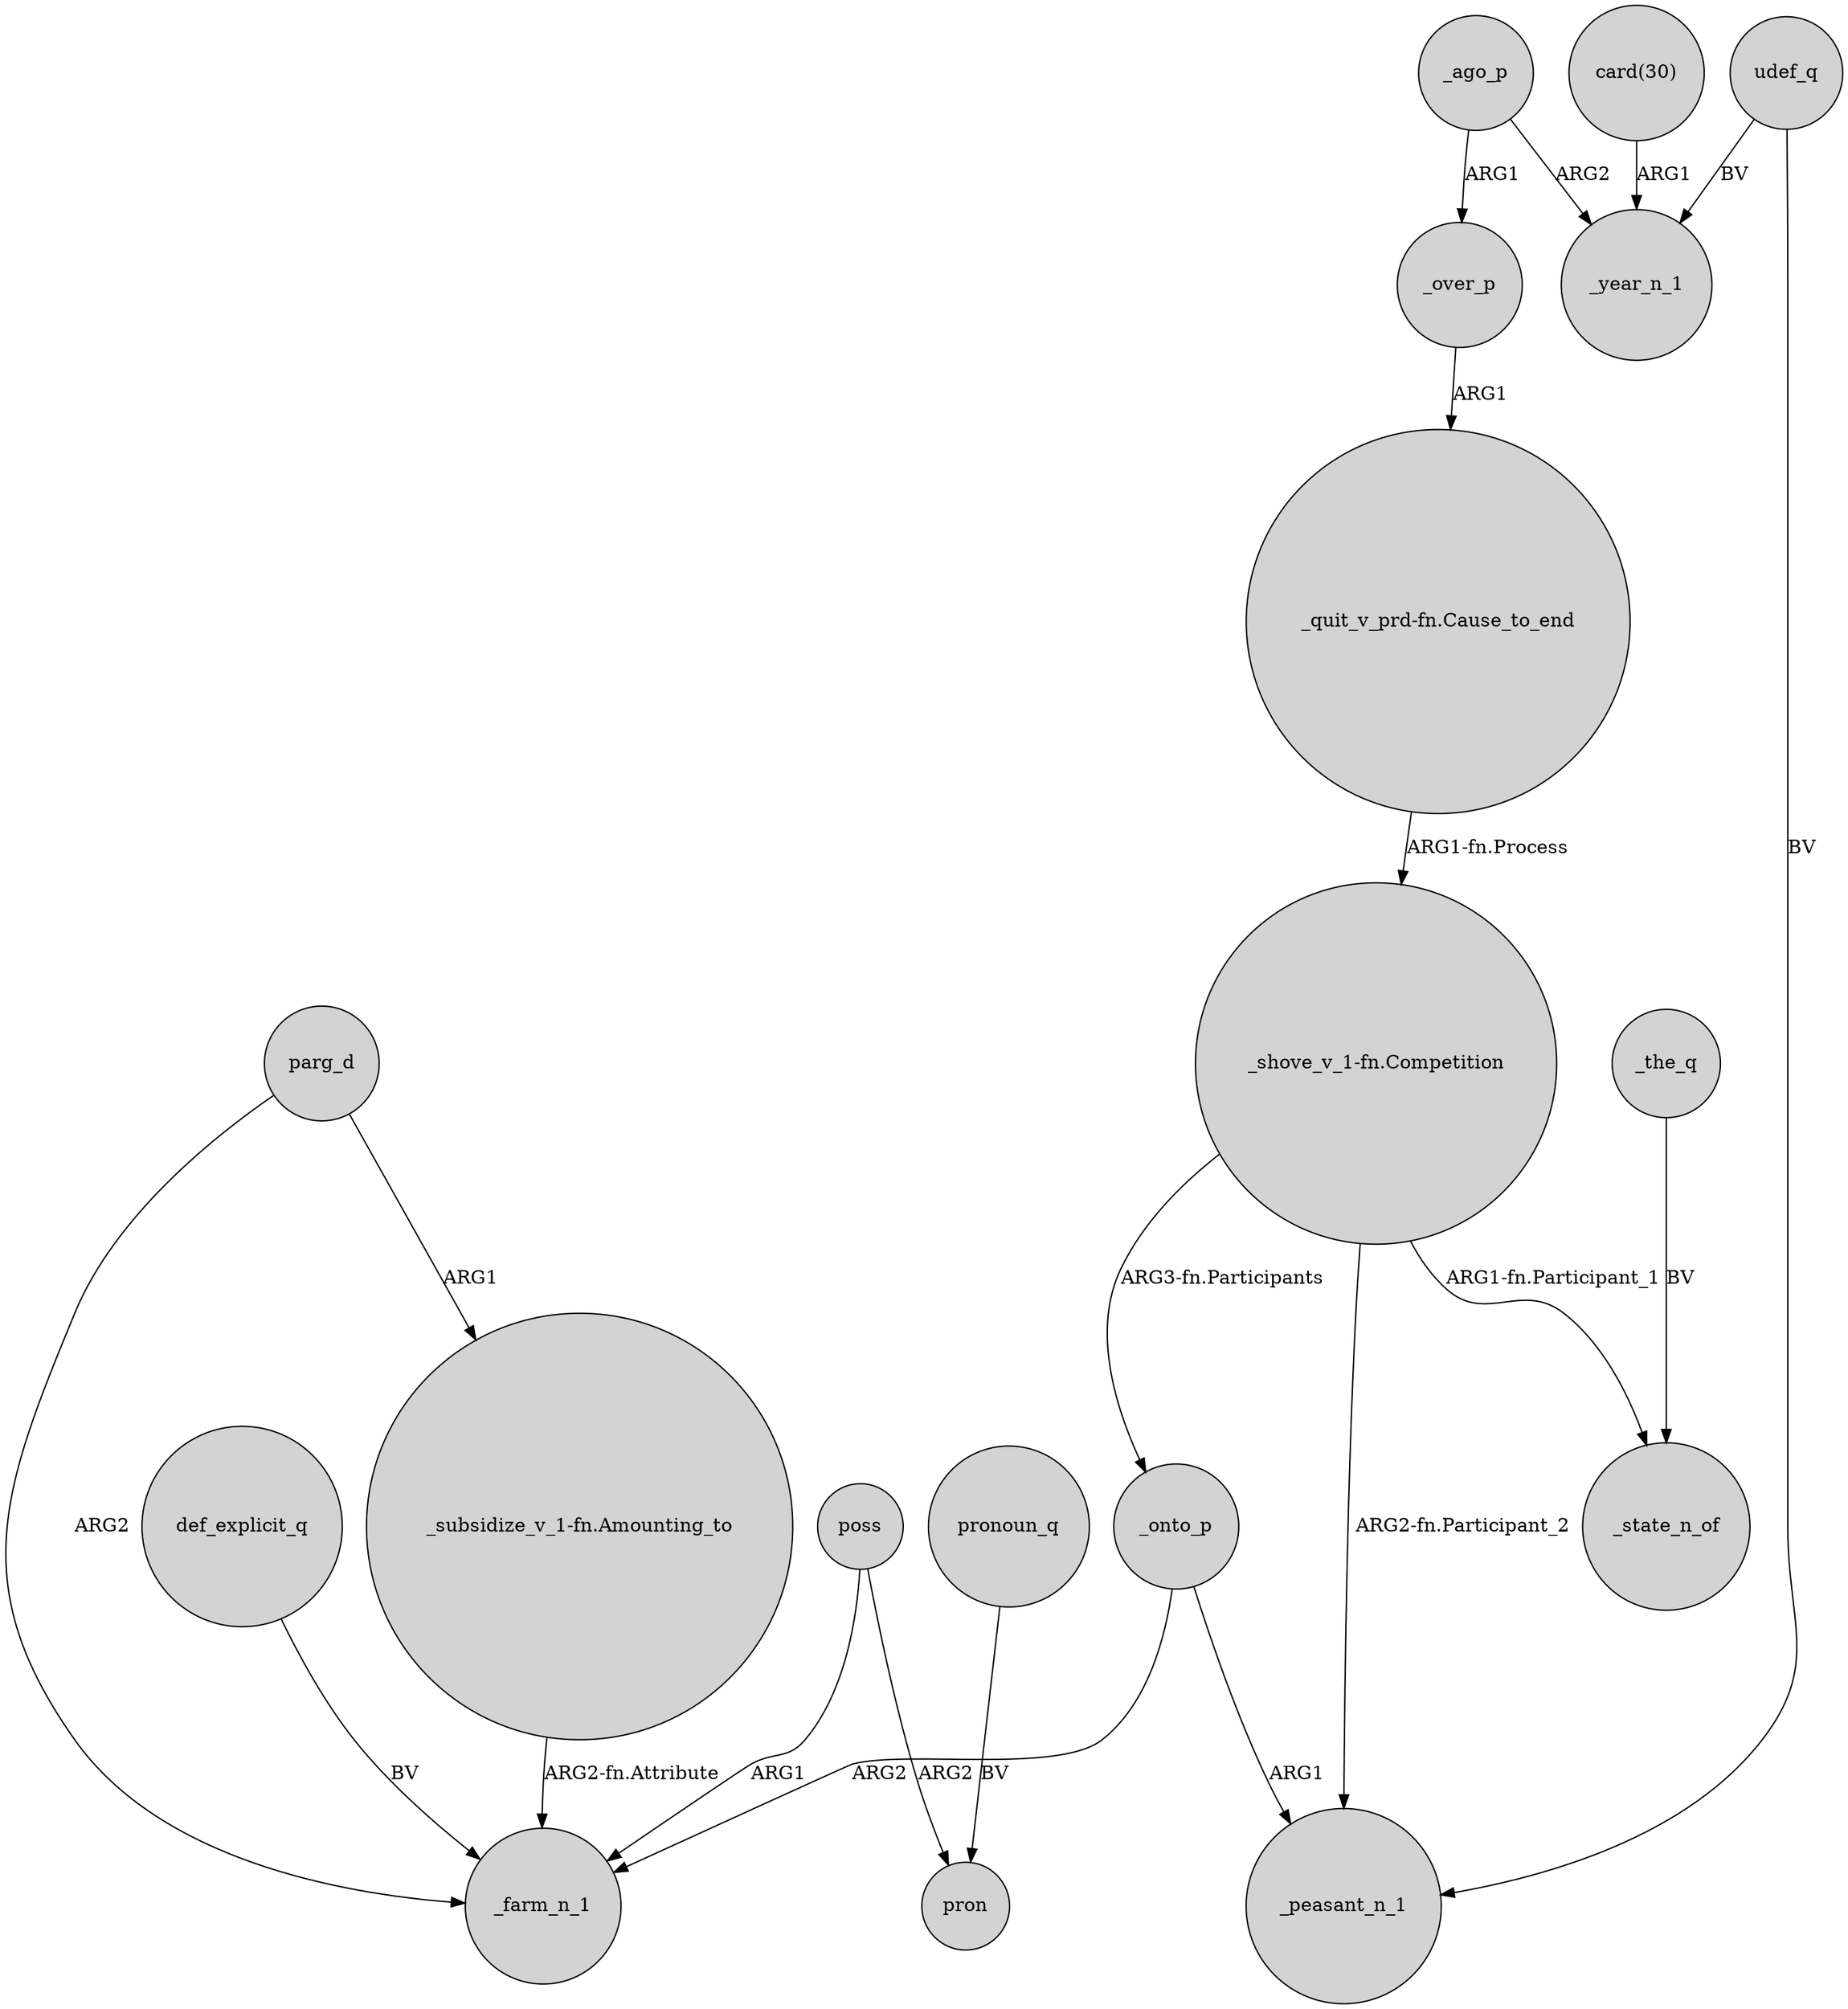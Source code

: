 digraph {
	node [shape=circle style=filled]
	poss -> _farm_n_1 [label=ARG1]
	udef_q -> _peasant_n_1 [label=BV]
	"card(30)" -> _year_n_1 [label=ARG1]
	def_explicit_q -> _farm_n_1 [label=BV]
	_the_q -> _state_n_of [label=BV]
	"_shove_v_1-fn.Competition" -> _peasant_n_1 [label="ARG2-fn.Participant_2"]
	parg_d -> _farm_n_1 [label=ARG2]
	"_shove_v_1-fn.Competition" -> _onto_p [label="ARG3-fn.Participants"]
	_over_p -> "_quit_v_prd-fn.Cause_to_end" [label=ARG1]
	pronoun_q -> pron [label=BV]
	poss -> pron [label=ARG2]
	"_subsidize_v_1-fn.Amounting_to" -> _farm_n_1 [label="ARG2-fn.Attribute"]
	_onto_p -> _farm_n_1 [label=ARG2]
	_ago_p -> _year_n_1 [label=ARG2]
	udef_q -> _year_n_1 [label=BV]
	"_quit_v_prd-fn.Cause_to_end" -> "_shove_v_1-fn.Competition" [label="ARG1-fn.Process"]
	_onto_p -> _peasant_n_1 [label=ARG1]
	_ago_p -> _over_p [label=ARG1]
	parg_d -> "_subsidize_v_1-fn.Amounting_to" [label=ARG1]
	"_shove_v_1-fn.Competition" -> _state_n_of [label="ARG1-fn.Participant_1"]
}
